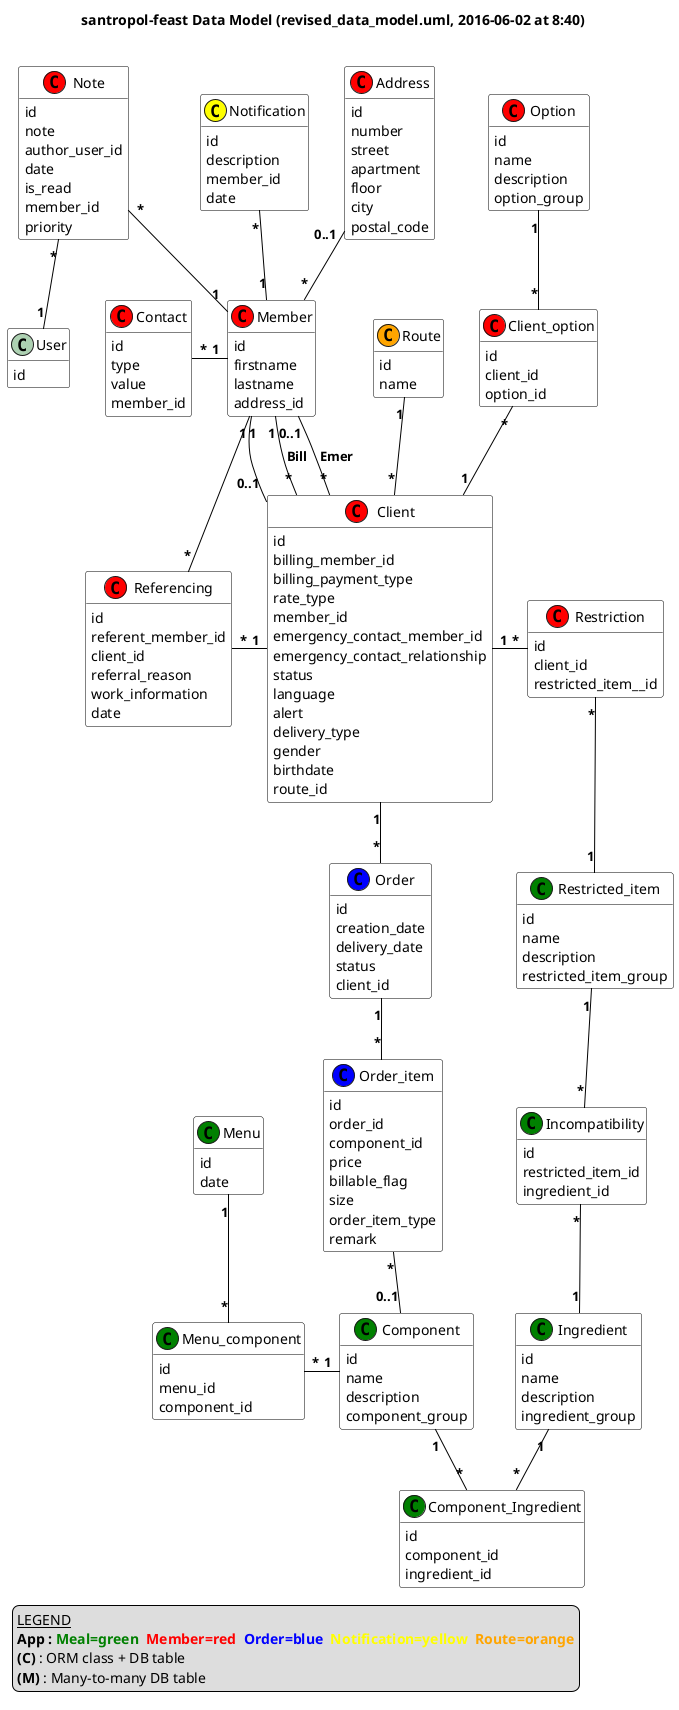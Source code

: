 'Diagram in plantuml language : see http://plantuml.com/
'To generate image : see http://www.plantuml.com/plantuml
@startuml
scale 1.0
title santropol-feast Data Model (revised_data_model.uml, 2016-06-02 at 8:40)\n
hide methods
'hide fields
skinparam shadowing false
skinparam classArrowColor Black
skinparam classBorderColor Black
skinparam classBackgroundColor White
'skinparam classArrowFontColor Green
skinparam classArrowFontStyle bold

'relationships are in alphabetical order on the "many side"
'  and we place on the left the entity that :
'    is the many-to-many connecting table
'    is the child in a child-parent relationship
'and the direction is almost always -u- meaning UP

legend left
  <u>LEGEND</u>
  <b>App :<color:green> Meal=green</color> <color:red> Member=red</color> <color:blue> Order=blue</color> <color:yellow> Notification=yellow</color> <color:orange> Route=orange</color></b>
  <b>(C)</b> : ORM class + DB table
  <b>(M)</b> : Many-to-many DB table
endlegend

Incompatibility "*" -d- "1" Ingredient
Incompatibility "*" -u- "1" Restricted_item
Client "0..1" -u- "1" Member
Client "*" -u- "1" Member : Bill
Client "*" -u- "0..1" Member : Emer
Client "*" -u- "1" Route
Client_option "*" -d- "1" Client
Client_option "*" -u- "1" Option
Component_Ingredient "*" -u- "1" Ingredient
Component_Ingredient "*" -l- "1" Component
Contact "*" -r- "1" Member
Member "*" -u- "0..1" Address
Menu_component "*" -r- "1" Component
Menu_component "*" -u- "1" Menu
Note "*" -d- "1" Member
Note "*" -d- "1" User
Notification "*" -d- "1" Member
Order "*" -u- "1" Client
Order_item "*" -d- "0..1" Component
Order_item "*" -u- "1" Order
Referencing "*" -r- "1" Client
Referencing "*" -u- "1" Member
Restriction "*" -l- "1" Client
Restriction "*" -d- "1" Restricted_item

'---------------------------------------------------------------------
'classes are in Alphabetical order

class Address << (C,red) >> {
    id
    number
    street
    apartment
    floor
    city
    postal_code
}

class Client << (C,red) >> {
    id
    billing_member_id
    billing_payment_type
    rate_type
      'ex. low income, solidary, default
    member_id
    emergency_contact_member_id
    emergency_contact_relationship
      'ex. son, daughter, friend
    status
    language
    alert
    delivery_type
    gender
    birthdate
    route_id
}

class Client_option << (C,red) >> {
    id
    client_id
    option_id
}

class Component << (C,green) >> {
    id
    name
    description
    component_group
      'main dish, vegetable, seasonal, side dish
}

class Component_Ingredient << (C,green) >> {
    id
    component_id
    ingredient_id
}

class Contact << (C,red) >> {
    id
    type
    value
    member_id
}

class Incompatibility << (C,green) >> {
    id
    restricted_item_id
    ingredient_id
}

class Ingredient << (C,green) >>  {
    id
    name
    description
    ingredient_group
}

class Member << (C,red) >> {
    id
    firstname
    lastname
    address_id
}

class Menu << (C,green) >> {
    id
    date
}

class Menu_component << (C,green) >> {
    id
    menu_id
    component_id
}

class Note << (C,red) >> {
    id
    note
    author_user_id
    date
    is_read
    member_id
    priority
      'choices: normal, urgent
}

class Notification << (C,yellow) >> {
    id
    description
    member_id
    date
}

class Option << (C,red) >> {
    'Client can choose more that one per option group
    id
    name
      '(side dish) dessert, diabetic dessert, fruit salad, green salad, pudding
      '(preparation) puree all, puree side, cut meat
    description
    option_group
      'side_dish, preparation
}

class Order << (C,blue) >> {
    id
    creation_date
    delivery_date
    status
      'Ordered, Delivered, Billed, Paid
    client_id
}

class Order_item << (C,blue) >> {
    id
    order_id
    component_id
    price
    billable_flag
    size
      'regular, large
    order_item_type
      'billable meal component
      'billable delivery (ex. general store item)
      'non billable delivery (ex. invitation card to an event)
      'non billable pickup (ex. payment check)
    remark
      'ex. name of general store item to deliver
}

class Referencing << (C,red) >> {
    id
    referent_member_id
    client_id
    referral_reason
    work_information
    date
}

class Restricted_item << (C,green) >> {
    id
    name
    description
      'ex. gluten
    restricted_item_group
      'dairy, meat, vegetables
}

class Restriction << (C,red) >> {
    id
    client_id
    restricted_item__id
}

class Route << (C,orange) >> {
    id
    name
}

class User {
    id
}

@enduml
